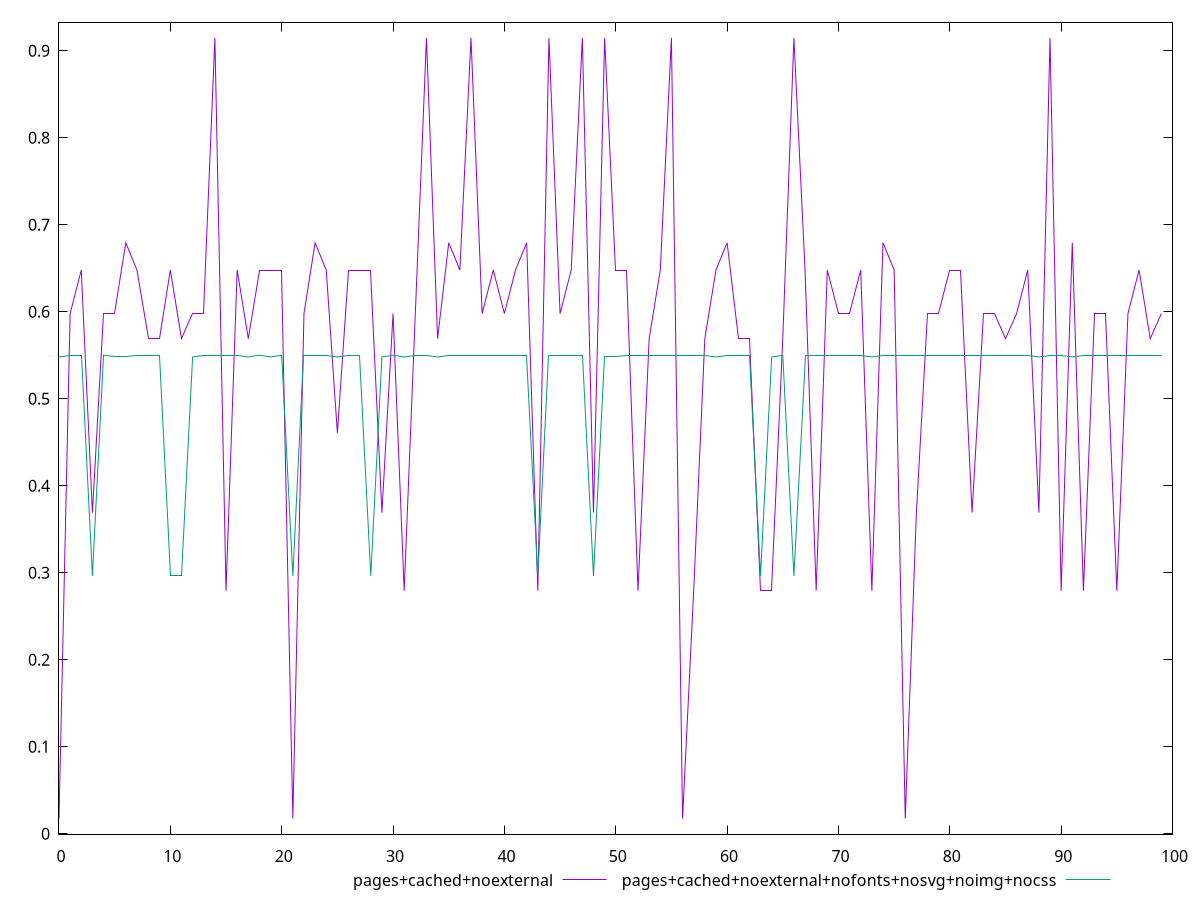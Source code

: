 $_pagesCachedNoexternal <<EOF
0.017481246450500643
0.5978316776798642
0.6478936866255779
0.3690659991228524
0.5978316776798642
0.5978316776798642
0.6792219852973744
0.6478936866255779
0.5690350599985126
0.5690350599985126
0.6478936866255779
0.5690350599985126
0.5978316776798642
0.5978316776798642
0.9146517814122077
0.27931295209719315
0.6478936866255779
0.5690350599985126
0.6478936866255779
0.6478936866255779
0.6478936866255779
0.017481246450500643
0.5978316776798642
0.6792219852973744
0.6478936866255779
0.46066090612573035
0.6478936866255779
0.6478936866255779
0.6478936866255779
0.3690659991228524
0.5978316776798642
0.27931295209719315
0.5978316776798642
0.9146517814122077
0.5690350599985126
0.6792219852973744
0.6478936866255779
0.9146517814122077
0.5978316776798642
0.6478936866255779
0.5978316776798642
0.6478936866255779
0.6792219852973744
0.27931295209719315
0.9146517814122077
0.5978316776798642
0.6478936866255779
0.9146517814122077
0.3690659991228524
0.9146517814122077
0.6478936866255779
0.6478936866255779
0.27931295209719315
0.5690350599985126
0.6478936866255779
0.9146517814122077
0.017481246450500643
0.27931295209719315
0.5690350599985126
0.6478936866255779
0.6792219852973744
0.5690350599985126
0.5690350599985126
0.27931295209719315
0.27931295209719315
0.5690350599985126
0.9146517814122077
0.6478936866255779
0.27931295209719315
0.6478936866255779
0.5978316776798642
0.5978316776798642
0.6478936866255779
0.27931295209719315
0.6792219852973744
0.6478936866255779
0.017481246450500643
0.3690659991228524
0.5978316776798642
0.5978316776798642
0.6478936866255779
0.6478936866255779
0.3690659991228524
0.5978316776798642
0.5978316776798642
0.5690350599985126
0.5978316776798642
0.6478936866255779
0.3690659991228524
0.9146517814122077
0.27931295209719315
0.6792219852973744
0.27931295209719315
0.5978316776798642
0.5978316776798642
0.27931295209719315
0.5978316776798642
0.6478936866255779
0.5690350599985126
0.5978316776798642
EOF
$_pagesCachedNoexternalNofontsNosvgNoimgNocss <<EOF
0.5479826726867736
0.5499689372766312
0.5499689372766312
0.2963432211283839
0.5499689372766312
0.5479826726867736
0.5479826726867736
0.5499689372766312
0.5499689372766312
0.5499689372766312
0.2963432211283839
0.2963432211283839
0.5479826726867736
0.5499689372766312
0.5499689372766312
0.5499689372766312
0.5499689372766312
0.5479826726867736
0.5499689372766312
0.5479826726867736
0.5499689372766312
0.2963432211283839
0.5499689372766312
0.5499689372766312
0.5499689372766312
0.5479826726867736
0.5499689372766312
0.5499689372766312
0.2963432211283839
0.5479826726867736
0.5499689372766312
0.5479826726867736
0.5499689372766312
0.5499689372766312
0.5479826726867736
0.5499689372766312
0.5499689372766312
0.5499689372766312
0.5499689372766312
0.5499689372766312
0.5499689372766312
0.5499689372766312
0.5499689372766312
0.2963432211283839
0.5499689372766312
0.5499689372766312
0.5499689372766312
0.5499689372766312
0.2963432211283839
0.5479826726867736
0.5479826726867736
0.5499689372766312
0.5499689372766312
0.5499689372766312
0.5499689372766312
0.5499689372766312
0.5499689372766312
0.5499689372766312
0.5499689372766312
0.5479826726867736
0.5499689372766312
0.5499689372766312
0.5499689372766312
0.2963432211283839
0.5479826726867736
0.5499689372766312
0.2963432211283839
0.5499689372766312
0.5499689372766312
0.5499689372766312
0.5499689372766312
0.5499689372766312
0.5499689372766312
0.5479826726867736
0.5499689372766312
0.5499689372766312
0.5499689372766312
0.5499689372766312
0.5499689372766312
0.5499689372766312
0.5499689372766312
0.5499689372766312
0.5499689372766312
0.5499689372766312
0.5499689372766312
0.5499689372766312
0.5499689372766312
0.5499689372766312
0.5479826726867736
0.5499689372766312
0.5499689372766312
0.5479826726867736
0.5499689372766312
0.5499689372766312
0.5499689372766312
0.5499689372766312
0.5499689372766312
0.5499689372766312
0.5499689372766312
0.5499689372766312
EOF
set key outside below
set terminal pngcairo
set output "report_00004_2020-11-02T20-21-41.718Z/cumulative-layout-shift/cumulative-layout-shift_pages+cached+noexternal_pages+cached+noexternal+nofonts+nosvg+noimg+nocss.png"
set yrange [-0.0004621642487335001:0.9325951921114418]
plot $_pagesCachedNoexternal title "pages+cached+noexternal" with line ,$_pagesCachedNoexternalNofontsNosvgNoimgNocss title "pages+cached+noexternal+nofonts+nosvg+noimg+nocss" with line ,